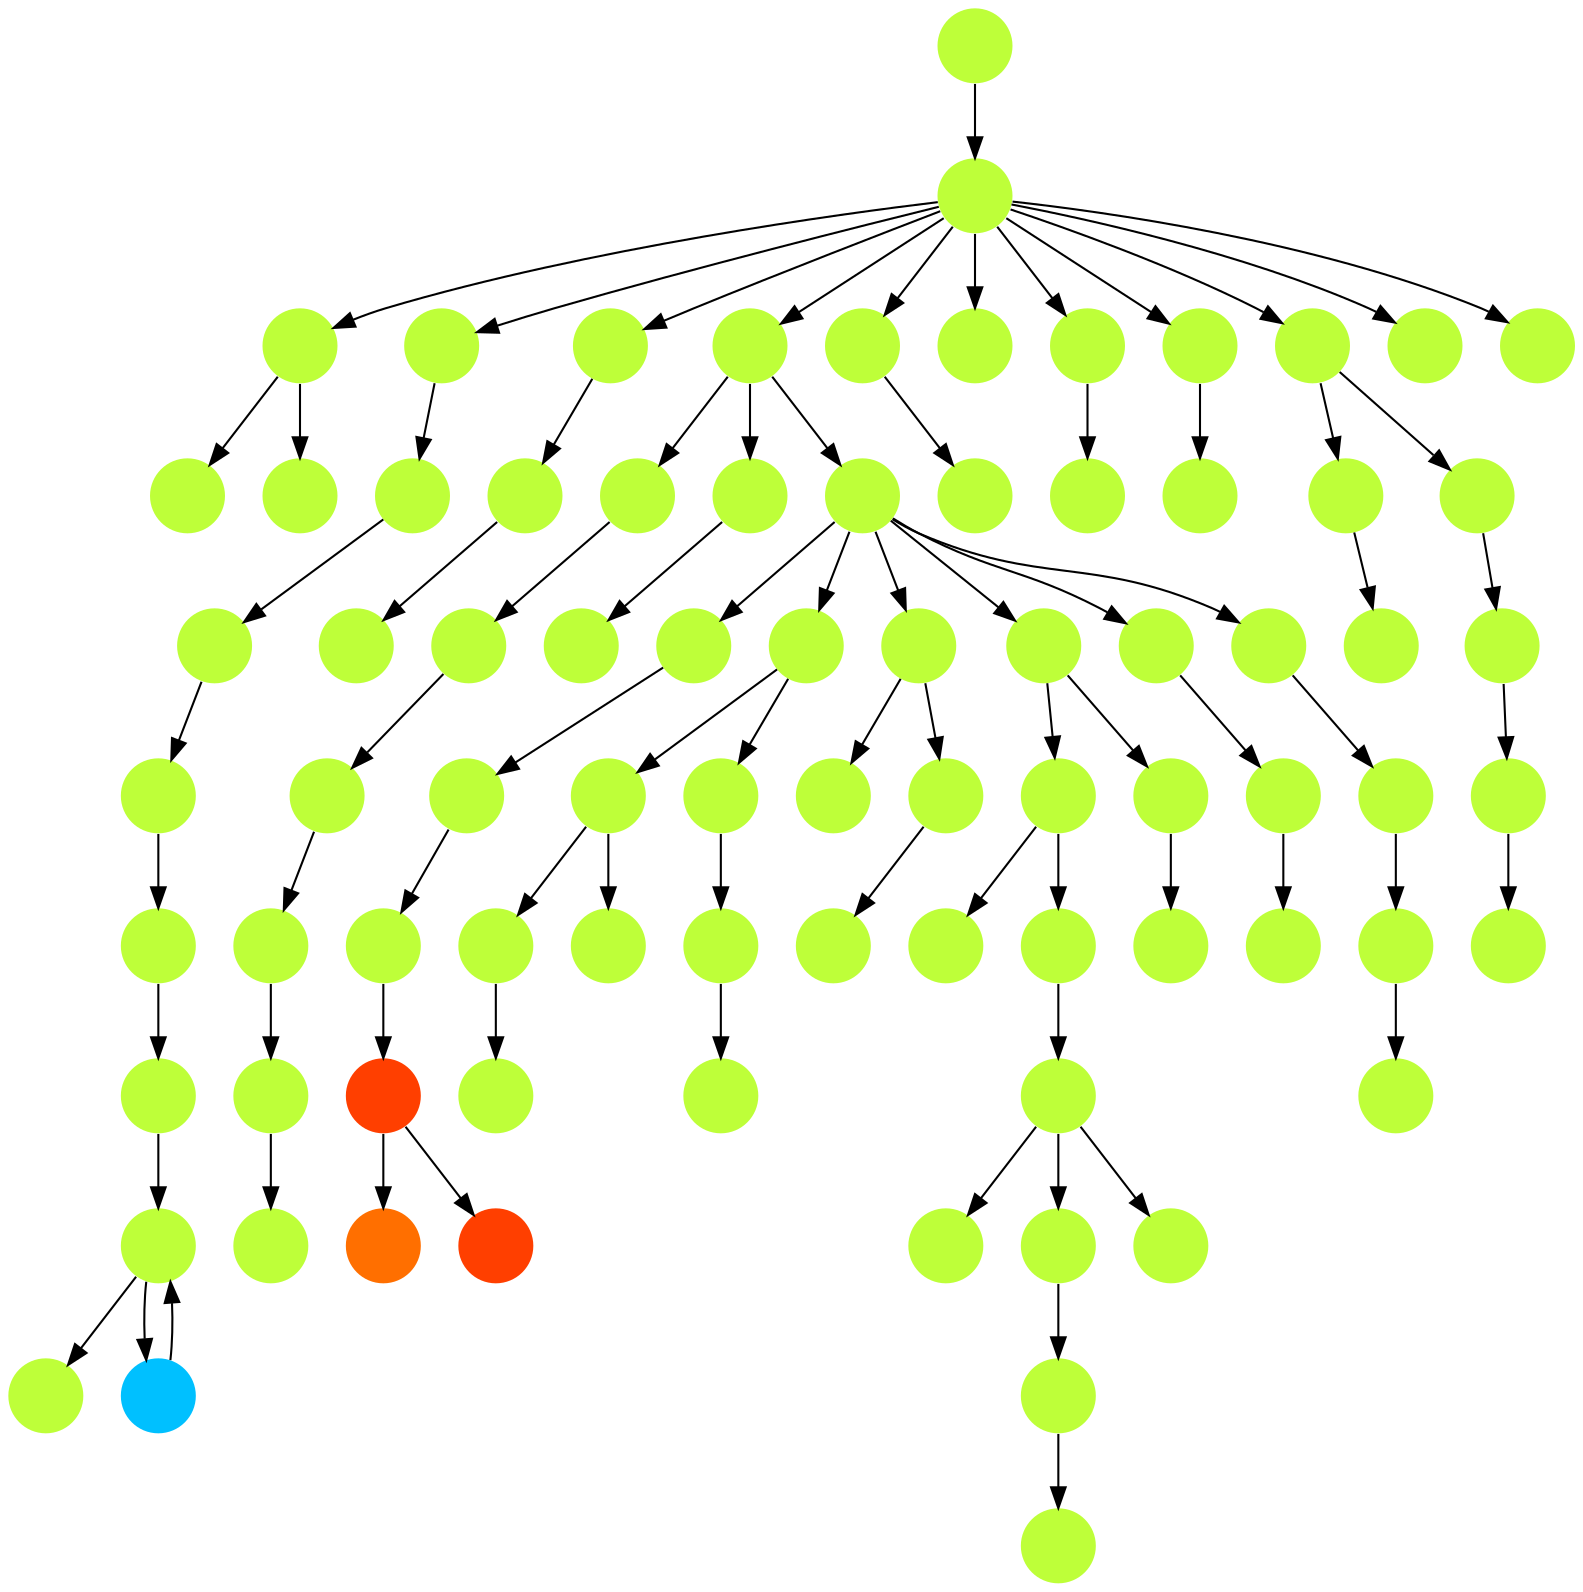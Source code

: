 digraph{
0 [tooltip = "N", penwidth = 0, style = filled, fillcolor = "#beff39", shape = circle, label = ""]
1 [tooltip = "N", penwidth = 0, style = filled, fillcolor = "#beff39", shape = circle, label = ""]
2 [tooltip = "N", penwidth = 0, style = filled, fillcolor = "#beff39", shape = circle, label = ""]
3 [tooltip = "N", penwidth = 0, style = filled, fillcolor = "#beff39", shape = circle, label = ""]
4 [tooltip = "N", penwidth = 0, style = filled, fillcolor = "#beff39", shape = circle, label = ""]
5 [tooltip = "N", penwidth = 0, style = filled, fillcolor = "#beff39", shape = circle, label = ""]
6 [tooltip = "N", penwidth = 0, style = filled, fillcolor = "#beff39", shape = circle, label = ""]
7 [tooltip = "N", penwidth = 0, style = filled, fillcolor = "#beff39", shape = circle, label = ""]
8 [tooltip = "N", penwidth = 0, style = filled, fillcolor = "#beff39", shape = circle, label = ""]
9 [tooltip = "N", penwidth = 0, style = filled, fillcolor = "#beff39", shape = circle, label = ""]
10 [tooltip = "N", penwidth = 0, style = filled, fillcolor = "#beff39", shape = circle, label = ""]
11 [tooltip = "T", penwidth = 0, style = filled, fillcolor = "#ff3f00", shape = circle, label = ""]
12 [tooltip = "N", penwidth = 0, style = filled, fillcolor = "#beff39", shape = circle, label = ""]
13 [tooltip = "N", penwidth = 0, style = filled, fillcolor = "#beff39", shape = circle, label = ""]
14 [tooltip = "N", penwidth = 0, style = filled, fillcolor = "#beff39", shape = circle, label = ""]
15 [tooltip = "N", penwidth = 0, style = filled, fillcolor = "#beff39", shape = circle, label = ""]
16 [tooltip = "N", penwidth = 0, style = filled, fillcolor = "#beff39", shape = circle, label = ""]
17 [tooltip = "N", penwidth = 0, style = filled, fillcolor = "#beff39", shape = circle, label = ""]
18 [tooltip = "N", penwidth = 0, style = filled, fillcolor = "#beff39", shape = circle, label = ""]
19 [tooltip = "N", penwidth = 0, style = filled, fillcolor = "#beff39", shape = circle, label = ""]
20 [tooltip = "N", penwidth = 0, style = filled, fillcolor = "#beff39", shape = circle, label = ""]
21 [tooltip = "N", penwidth = 0, style = filled, fillcolor = "#beff39", shape = circle, label = ""]
22 [tooltip = "N", penwidth = 0, style = filled, fillcolor = "#beff39", shape = circle, label = ""]
23 [tooltip = "N", penwidth = 0, style = filled, fillcolor = "#beff39", shape = circle, label = ""]
24 [tooltip = "N", penwidth = 0, style = filled, fillcolor = "#beff39", shape = circle, label = ""]
25 [tooltip = "N", penwidth = 0, style = filled, fillcolor = "#beff39", shape = circle, label = ""]
26 [tooltip = "N", penwidth = 0, style = filled, fillcolor = "#beff39", shape = circle, label = ""]
27 [tooltip = "N", penwidth = 0, style = filled, fillcolor = "#beff39", shape = circle, label = ""]
28 [tooltip = "N", penwidth = 0, style = filled, fillcolor = "#beff39", shape = circle, label = ""]
29 [tooltip = "N", penwidth = 0, style = filled, fillcolor = "#beff39", shape = circle, label = ""]
30 [tooltip = "N", penwidth = 0, style = filled, fillcolor = "#beff39", shape = circle, label = ""]
31 [tooltip = "N", penwidth = 0, style = filled, fillcolor = "#beff39", shape = circle, label = ""]
32 [tooltip = "N", penwidth = 0, style = filled, fillcolor = "#beff39", shape = circle, label = ""]
33 [tooltip = "N", penwidth = 0, style = filled, fillcolor = "#beff39", shape = circle, label = ""]
34 [tooltip = "N", penwidth = 0, style = filled, fillcolor = "#beff39", shape = circle, label = ""]
35 [tooltip = "N", penwidth = 0, style = filled, fillcolor = "#beff39", shape = circle, label = ""]
36 [tooltip = "N", penwidth = 0, style = filled, fillcolor = "#beff39", shape = circle, label = ""]
37 [tooltip = "N", penwidth = 0, style = filled, fillcolor = "#beff39", shape = circle, label = ""]
38 [tooltip = "N", penwidth = 0, style = filled, fillcolor = "#beff39", shape = circle, label = ""]
39 [tooltip = "S", penwidth = 0, style = filled, fillcolor = "#ff6f00", shape = circle, label = ""]
40 [tooltip = "T", penwidth = 0, style = filled, fillcolor = "#ff3f00", shape = circle, label = ""]
41 [tooltip = "N", penwidth = 0, style = filled, fillcolor = "#beff39", shape = circle, label = ""]
42 [tooltip = "N", penwidth = 0, style = filled, fillcolor = "#beff39", shape = circle, label = ""]
43 [tooltip = "N", penwidth = 0, style = filled, fillcolor = "#beff39", shape = circle, label = ""]
44 [tooltip = "N", penwidth = 0, style = filled, fillcolor = "#beff39", shape = circle, label = ""]
45 [tooltip = "N", penwidth = 0, style = filled, fillcolor = "#beff39", shape = circle, label = ""]
46 [tooltip = "N", penwidth = 0, style = filled, fillcolor = "#beff39", shape = circle, label = ""]
47 [tooltip = "N", penwidth = 0, style = filled, fillcolor = "#beff39", shape = circle, label = ""]
48 [tooltip = "N", penwidth = 0, style = filled, fillcolor = "#beff39", shape = circle, label = ""]
49 [tooltip = "N", penwidth = 0, style = filled, fillcolor = "#beff39", shape = circle, label = ""]
50 [tooltip = "N", penwidth = 0, style = filled, fillcolor = "#beff39", shape = circle, label = ""]
51 [tooltip = "H", penwidth = 0, style = filled, fillcolor = "#00c0ff", shape = circle, label = ""]
52 [tooltip = "N", penwidth = 0, style = filled, fillcolor = "#beff39", shape = circle, label = ""]
53 [tooltip = "N", penwidth = 0, style = filled, fillcolor = "#beff39", shape = circle, label = ""]
54 [tooltip = "N", penwidth = 0, style = filled, fillcolor = "#beff39", shape = circle, label = ""]
55 [tooltip = "N", penwidth = 0, style = filled, fillcolor = "#beff39", shape = circle, label = ""]
56 [tooltip = "N", penwidth = 0, style = filled, fillcolor = "#beff39", shape = circle, label = ""]
57 [tooltip = "N", penwidth = 0, style = filled, fillcolor = "#beff39", shape = circle, label = ""]
58 [tooltip = "N", penwidth = 0, style = filled, fillcolor = "#beff39", shape = circle, label = ""]
59 [tooltip = "N", penwidth = 0, style = filled, fillcolor = "#beff39", shape = circle, label = ""]
60 [tooltip = "N", penwidth = 0, style = filled, fillcolor = "#beff39", shape = circle, label = ""]
61 [tooltip = "N", penwidth = 0, style = filled, fillcolor = "#beff39", shape = circle, label = ""]
62 [tooltip = "N", penwidth = 0, style = filled, fillcolor = "#beff39", shape = circle, label = ""]
63 [tooltip = "N", penwidth = 0, style = filled, fillcolor = "#beff39", shape = circle, label = ""]
64 [tooltip = "N", penwidth = 0, style = filled, fillcolor = "#beff39", shape = circle, label = ""]
65 [tooltip = "N", penwidth = 0, style = filled, fillcolor = "#beff39", shape = circle, label = ""]
66 [tooltip = "N", penwidth = 0, style = filled, fillcolor = "#beff39", shape = circle, label = ""]
67 [tooltip = "N", penwidth = 0, style = filled, fillcolor = "#beff39", shape = circle, label = ""]
68 [tooltip = "N", penwidth = 0, style = filled, fillcolor = "#beff39", shape = circle, label = ""]
69 [tooltip = "N", penwidth = 0, style = filled, fillcolor = "#beff39", shape = circle, label = ""]
70 [tooltip = "N", penwidth = 0, style = filled, fillcolor = "#beff39", shape = circle, label = ""]
71 [tooltip = "N", penwidth = 0, style = filled, fillcolor = "#beff39", shape = circle, label = ""]
72 [tooltip = "N", penwidth = 0, style = filled, fillcolor = "#beff39", shape = circle, label = ""]
73 [tooltip = "N", penwidth = 0, style = filled, fillcolor = "#beff39", shape = circle, label = ""]
74 [tooltip = "N", penwidth = 0, style = filled, fillcolor = "#beff39", shape = circle, label = ""]
75 [tooltip = "N", penwidth = 0, style = filled, fillcolor = "#beff39", shape = circle, label = ""]
76 [tooltip = "N", penwidth = 0, style = filled, fillcolor = "#beff39", shape = circle, label = ""]
77 [tooltip = "N", penwidth = 0, style = filled, fillcolor = "#beff39", shape = circle, label = ""]
78 [tooltip = "N", penwidth = 0, style = filled, fillcolor = "#beff39", shape = circle, label = ""]
79 [tooltip = "N", penwidth = 0, style = filled, fillcolor = "#beff39", shape = circle, label = ""]
57 -> 61
15 -> 21
78 -> 11
11 -> 39
3 -> 0
11 -> 40
25 -> 47
15 -> 32
15 -> 31
50 -> 49
64 -> 38
15 -> 52
1 -> 3
66 -> 6
25 -> 1
23 -> 37
76 -> 77
55 -> 44
15 -> 19
2 -> 5
10 -> 18
47 -> 46
30 -> 13
60 -> 56
68 -> 29
14 -> 66
6 -> 7
18 -> 12
62 -> 60
74 -> 71
41 -> 53
15 -> 30
72 -> 74
19 -> 75
51 -> 16
67 -> 64
47 -> 8
36 -> 35
52 -> 50
16 -> 51
46 -> 54
60 -> 57
65 -> 33
45 -> 43
24 -> 9
5 -> 4
47 -> 68
15 -> 25
17 -> 10
22 -> 17
46 -> 76
12 -> 16
16 -> 26
15 -> 41
34 -> 15
19 -> 42
47 -> 14
25 -> 28
71 -> 73
28 -> 69
52 -> 55
15 -> 24
27 -> 78
32 -> 70
21 -> 22
14 -> 23
29 -> 20
67 -> 65
23 -> 36
15 -> 63
0 -> 2
44 -> 45
9 -> 48
47 -> 72
60 -> 59
47 -> 67
64 -> 62
8 -> 27
61 -> 58
15 -> 79
}